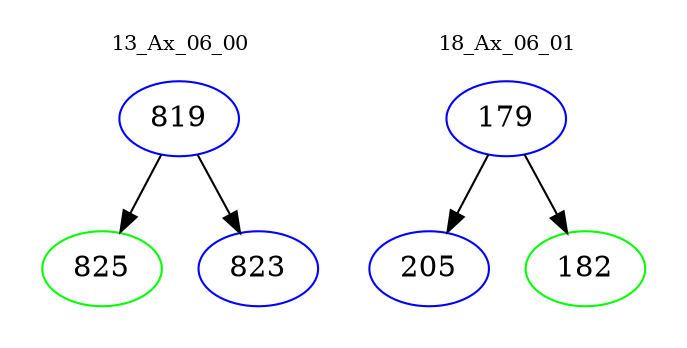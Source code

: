 digraph{
subgraph cluster_0 {
color = white
label = "13_Ax_06_00";
fontsize=10;
T0_819 [label="819", color="blue"]
T0_819 -> T0_825 [color="black"]
T0_825 [label="825", color="green"]
T0_819 -> T0_823 [color="black"]
T0_823 [label="823", color="blue"]
}
subgraph cluster_1 {
color = white
label = "18_Ax_06_01";
fontsize=10;
T1_179 [label="179", color="blue"]
T1_179 -> T1_205 [color="black"]
T1_205 [label="205", color="blue"]
T1_179 -> T1_182 [color="black"]
T1_182 [label="182", color="green"]
}
}
